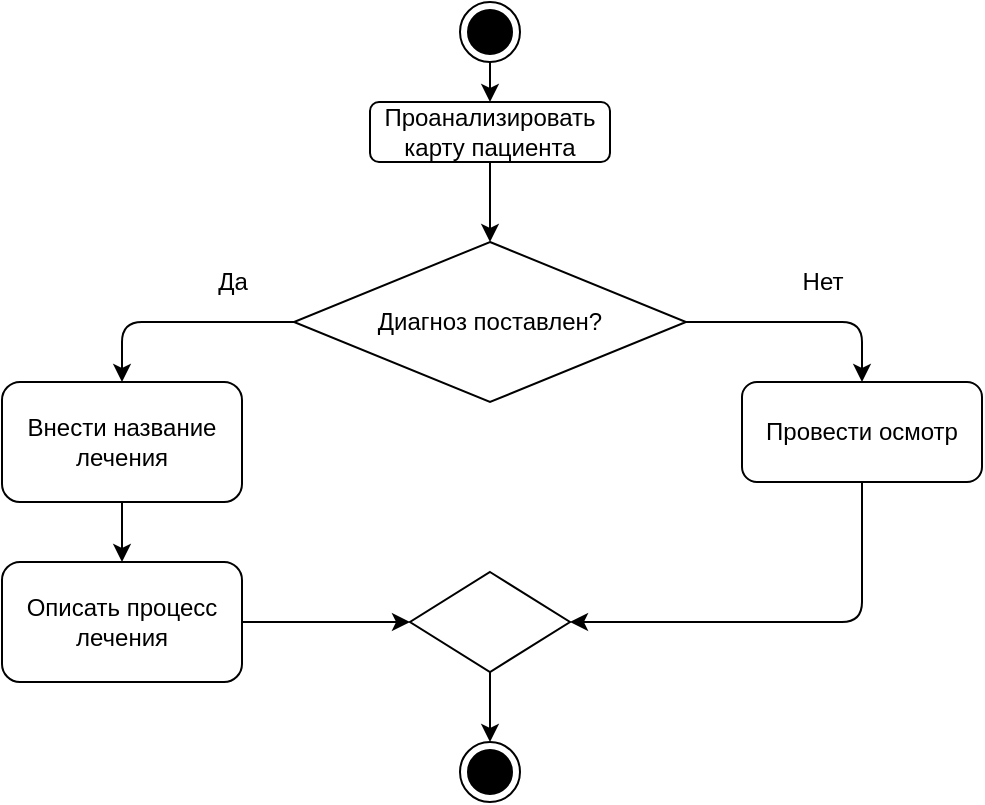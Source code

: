 <mxfile version="13.9.2" type="github">
  <diagram id="szP5HtIHrx6EbpRDxgoi" name="Page-1">
    <mxGraphModel dx="898" dy="511" grid="1" gridSize="10" guides="1" tooltips="1" connect="1" arrows="1" fold="1" page="1" pageScale="1" pageWidth="827" pageHeight="1169" math="0" shadow="0">
      <root>
        <mxCell id="0" />
        <mxCell id="1" parent="0" />
        <mxCell id="bIKEMQcOYzhrew4XLTwo-1" value="" style="ellipse;html=1;shape=endState;fillColor=#000000;strokeColor=#000000;" parent="1" vertex="1">
          <mxGeometry x="399" width="30" height="30" as="geometry" />
        </mxCell>
        <mxCell id="bIKEMQcOYzhrew4XLTwo-2" value="" style="endArrow=classic;html=1;exitX=0.5;exitY=1;exitDx=0;exitDy=0;entryX=0.5;entryY=0;entryDx=0;entryDy=0;" parent="1" source="bIKEMQcOYzhrew4XLTwo-1" target="bIKEMQcOYzhrew4XLTwo-3" edge="1">
          <mxGeometry width="50" height="50" relative="1" as="geometry">
            <mxPoint x="410" y="150" as="sourcePoint" />
            <mxPoint x="414" y="80" as="targetPoint" />
          </mxGeometry>
        </mxCell>
        <mxCell id="bIKEMQcOYzhrew4XLTwo-3" value="Проанализировать карту пациента" style="rounded=1;whiteSpace=wrap;html=1;" parent="1" vertex="1">
          <mxGeometry x="354" y="50" width="120" height="30" as="geometry" />
        </mxCell>
        <mxCell id="bIKEMQcOYzhrew4XLTwo-4" value="" style="endArrow=classic;html=1;exitX=0.5;exitY=1;exitDx=0;exitDy=0;entryX=0.5;entryY=0;entryDx=0;entryDy=0;" parent="1" source="bIKEMQcOYzhrew4XLTwo-3" target="bIKEMQcOYzhrew4XLTwo-5" edge="1">
          <mxGeometry width="50" height="50" relative="1" as="geometry">
            <mxPoint x="390" y="190" as="sourcePoint" />
            <mxPoint x="414" y="120" as="targetPoint" />
          </mxGeometry>
        </mxCell>
        <mxCell id="bIKEMQcOYzhrew4XLTwo-5" value="Диагноз поставлен?" style="rhombus;whiteSpace=wrap;html=1;" parent="1" vertex="1">
          <mxGeometry x="316" y="120" width="196" height="80" as="geometry" />
        </mxCell>
        <mxCell id="bIKEMQcOYzhrew4XLTwo-6" value="" style="endArrow=classic;html=1;exitX=0;exitY=0.5;exitDx=0;exitDy=0;edgeStyle=orthogonalEdgeStyle;entryX=0.5;entryY=0;entryDx=0;entryDy=0;" parent="1" source="bIKEMQcOYzhrew4XLTwo-5" target="bIKEMQcOYzhrew4XLTwo-10" edge="1">
          <mxGeometry width="50" height="50" relative="1" as="geometry">
            <mxPoint x="390" y="190" as="sourcePoint" />
            <mxPoint x="210" y="160" as="targetPoint" />
          </mxGeometry>
        </mxCell>
        <mxCell id="bIKEMQcOYzhrew4XLTwo-8" value="Да" style="text;html=1;resizable=0;autosize=1;align=center;verticalAlign=middle;points=[];fillColor=none;strokeColor=none;rounded=0;" parent="1" vertex="1">
          <mxGeometry x="270" y="130" width="30" height="20" as="geometry" />
        </mxCell>
        <mxCell id="bIKEMQcOYzhrew4XLTwo-9" value="Нет" style="text;html=1;resizable=0;autosize=1;align=center;verticalAlign=middle;points=[];fillColor=none;strokeColor=none;rounded=0;" parent="1" vertex="1">
          <mxGeometry x="560" y="130" width="40" height="20" as="geometry" />
        </mxCell>
        <mxCell id="bIKEMQcOYzhrew4XLTwo-10" value="Внести название лечения" style="rounded=1;whiteSpace=wrap;html=1;" parent="1" vertex="1">
          <mxGeometry x="170" y="190" width="120" height="60" as="geometry" />
        </mxCell>
        <mxCell id="bIKEMQcOYzhrew4XLTwo-11" value="" style="endArrow=classic;html=1;exitX=0.5;exitY=1;exitDx=0;exitDy=0;entryX=0.5;entryY=0;entryDx=0;entryDy=0;" parent="1" source="bIKEMQcOYzhrew4XLTwo-10" target="bIKEMQcOYzhrew4XLTwo-12" edge="1">
          <mxGeometry width="50" height="50" relative="1" as="geometry">
            <mxPoint x="390" y="280" as="sourcePoint" />
            <mxPoint x="230" y="320" as="targetPoint" />
          </mxGeometry>
        </mxCell>
        <mxCell id="bIKEMQcOYzhrew4XLTwo-12" value="Описать процесс лечения" style="rounded=1;whiteSpace=wrap;html=1;" parent="1" vertex="1">
          <mxGeometry x="170" y="280" width="120" height="60" as="geometry" />
        </mxCell>
        <mxCell id="bIKEMQcOYzhrew4XLTwo-13" value="" style="rhombus;whiteSpace=wrap;html=1;" parent="1" vertex="1">
          <mxGeometry x="374" y="285" width="80" height="50" as="geometry" />
        </mxCell>
        <mxCell id="bIKEMQcOYzhrew4XLTwo-14" value="" style="endArrow=classic;html=1;exitX=1;exitY=0.5;exitDx=0;exitDy=0;entryX=0;entryY=0.5;entryDx=0;entryDy=0;" parent="1" source="bIKEMQcOYzhrew4XLTwo-12" target="bIKEMQcOYzhrew4XLTwo-13" edge="1">
          <mxGeometry width="50" height="50" relative="1" as="geometry">
            <mxPoint x="390" y="360" as="sourcePoint" />
            <mxPoint x="370" y="310" as="targetPoint" />
          </mxGeometry>
        </mxCell>
        <mxCell id="bIKEMQcOYzhrew4XLTwo-20" value="Провести осмотр" style="rounded=1;whiteSpace=wrap;html=1;" parent="1" vertex="1">
          <mxGeometry x="540" y="190" width="120" height="50" as="geometry" />
        </mxCell>
        <mxCell id="bIKEMQcOYzhrew4XLTwo-21" value="" style="endArrow=classic;html=1;exitX=1;exitY=0.5;exitDx=0;exitDy=0;entryX=0.5;entryY=0;entryDx=0;entryDy=0;edgeStyle=orthogonalEdgeStyle;" parent="1" source="bIKEMQcOYzhrew4XLTwo-5" target="bIKEMQcOYzhrew4XLTwo-20" edge="1">
          <mxGeometry width="50" height="50" relative="1" as="geometry">
            <mxPoint x="390" y="360" as="sourcePoint" />
            <mxPoint x="440" y="310" as="targetPoint" />
          </mxGeometry>
        </mxCell>
        <mxCell id="bIKEMQcOYzhrew4XLTwo-22" value="" style="endArrow=classic;html=1;exitX=0.5;exitY=1;exitDx=0;exitDy=0;entryX=1;entryY=0.5;entryDx=0;entryDy=0;edgeStyle=orthogonalEdgeStyle;" parent="1" source="bIKEMQcOYzhrew4XLTwo-20" target="bIKEMQcOYzhrew4XLTwo-13" edge="1">
          <mxGeometry width="50" height="50" relative="1" as="geometry">
            <mxPoint x="390" y="360" as="sourcePoint" />
            <mxPoint x="440" y="310" as="targetPoint" />
          </mxGeometry>
        </mxCell>
        <mxCell id="bIKEMQcOYzhrew4XLTwo-23" value="" style="endArrow=classic;html=1;exitX=0.5;exitY=1;exitDx=0;exitDy=0;entryX=0.5;entryY=0;entryDx=0;entryDy=0;" parent="1" source="bIKEMQcOYzhrew4XLTwo-13" target="bIKEMQcOYzhrew4XLTwo-24" edge="1">
          <mxGeometry width="50" height="50" relative="1" as="geometry">
            <mxPoint x="390" y="360" as="sourcePoint" />
            <mxPoint x="414" y="400" as="targetPoint" />
          </mxGeometry>
        </mxCell>
        <mxCell id="bIKEMQcOYzhrew4XLTwo-24" value="" style="ellipse;html=1;shape=endState;fillColor=#000000;strokeColor=#000000;" parent="1" vertex="1">
          <mxGeometry x="399" y="370" width="30" height="30" as="geometry" />
        </mxCell>
      </root>
    </mxGraphModel>
  </diagram>
</mxfile>
